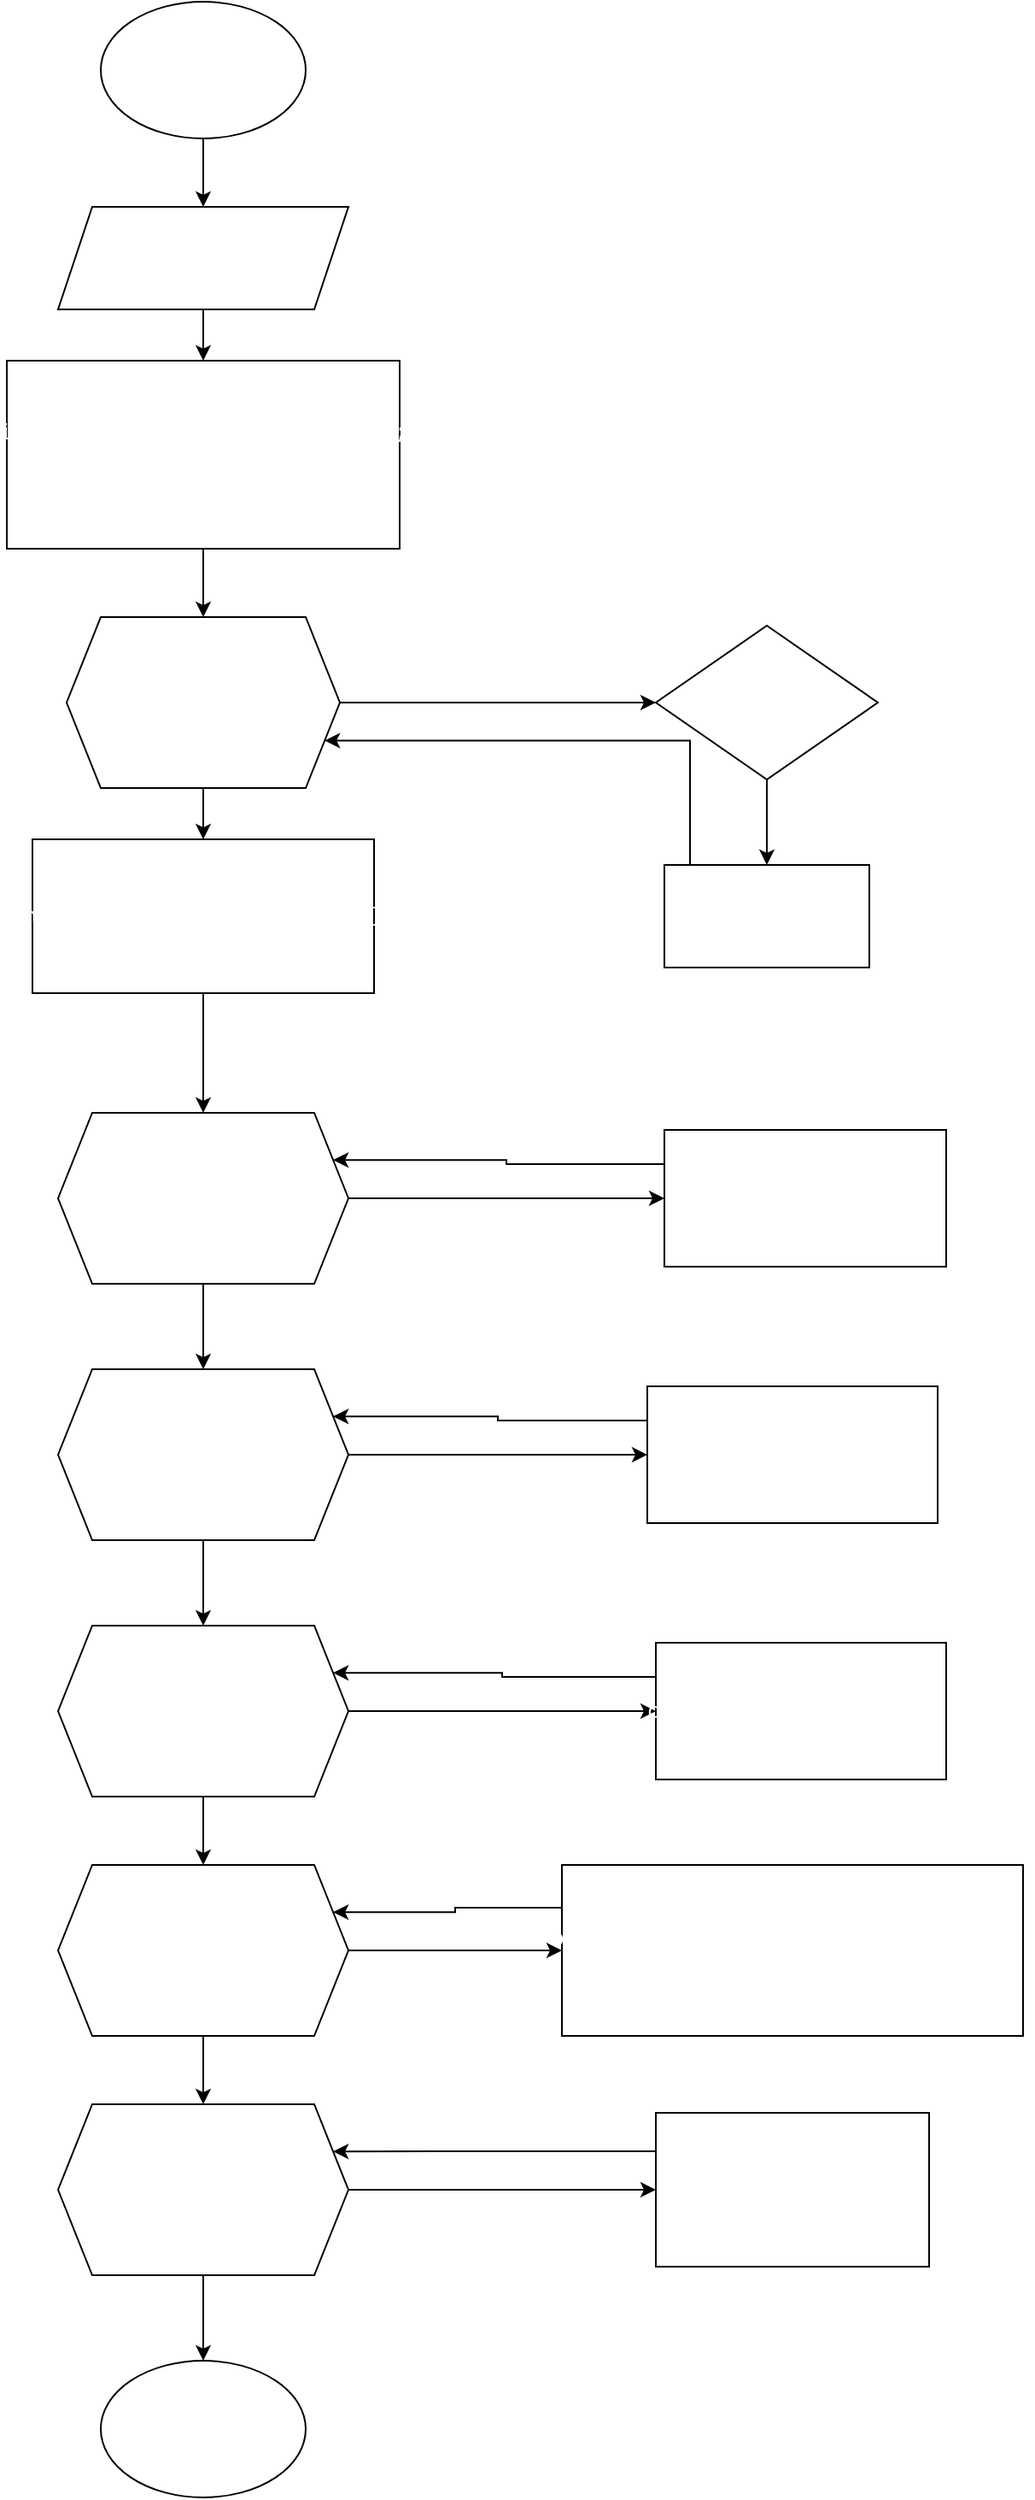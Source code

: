 <mxfile version="20.5.3" type="embed"><diagram id="23iRSUPoRavnBvh4doch" name="Page-1"><mxGraphModel dx="1852" dy="659" grid="1" gridSize="10" guides="1" tooltips="1" connect="1" arrows="1" fold="1" page="1" pageScale="1" pageWidth="827" pageHeight="1169" math="0" shadow="0"><root><mxCell id="0"/><mxCell id="1" parent="0"/><mxCell id="2" style="edgeStyle=orthogonalEdgeStyle;rounded=0;orthogonalLoop=1;jettySize=auto;html=1;entryX=0.5;entryY=0;entryDx=0;entryDy=0;fontColor=#FFFFFF;" edge="1" parent="1" source="3" target="5"><mxGeometry relative="1" as="geometry"/></mxCell><mxCell id="3" value="Початок" style="ellipse;whiteSpace=wrap;html=1;fontColor=#FFFFFF;labelBackgroundColor=none;" vertex="1" parent="1"><mxGeometry x="35" y="90" width="120" height="80" as="geometry"/></mxCell><mxCell id="4" style="edgeStyle=orthogonalEdgeStyle;rounded=0;orthogonalLoop=1;jettySize=auto;html=1;entryX=0.5;entryY=0;entryDx=0;entryDy=0;fontColor=#FFFFFF;" edge="1" parent="1" source="5" target="7"><mxGeometry relative="1" as="geometry"/></mxCell><mxCell id="5" value="Введення:&lt;br&gt;int [] aaray[]&lt;br&gt;int size" style="shape=parallelogram;perimeter=parallelogramPerimeter;whiteSpace=wrap;html=1;fixedSize=1;fontColor=#FFFFFF;labelBackgroundColor=none;" vertex="1" parent="1"><mxGeometry x="10" y="210" width="170" height="60" as="geometry"/></mxCell><mxCell id="6" style="edgeStyle=orthogonalEdgeStyle;rounded=0;orthogonalLoop=1;jettySize=auto;html=1;entryX=0.5;entryY=0;entryDx=0;entryDy=0;fontColor=#FFFFFF;" edge="1" parent="1" source="7" target="10"><mxGeometry relative="1" as="geometry"/></mxCell><mxCell id="7" value="&lt;div style=&quot;font-family: &amp;quot;JetBrains Mono&amp;quot;, monospace;&quot;&gt;&lt;pre style=&quot;&quot;&gt;int[] output = &lt;span style=&quot;&quot;&gt;new int&lt;/span&gt;[size + &lt;span style=&quot;&quot;&gt;1&lt;/span&gt;]&lt;span style=&quot;&quot;&gt;;&lt;br&gt;&lt;/span&gt;&lt;/pre&gt;&lt;pre&gt;&lt;div style=&quot;font-family: &amp;quot;JetBrains Mono&amp;quot;, monospace;&quot;&gt;&lt;pre style=&quot;&quot;&gt;int max = array[&lt;span style=&quot;&quot;&gt;0&lt;/span&gt;]&lt;span style=&quot;&quot;&gt;;&lt;/span&gt;&lt;/pre&gt;&lt;/div&gt;&lt;/pre&gt;&lt;/div&gt;" style="whiteSpace=wrap;html=1;align=center;fontColor=#FFFFFF;labelBackgroundColor=none;" vertex="1" parent="1"><mxGeometry x="-20" y="300" width="230" height="110" as="geometry"/></mxCell><mxCell id="8" style="edgeStyle=orthogonalEdgeStyle;rounded=0;orthogonalLoop=1;jettySize=auto;html=1;entryX=0.5;entryY=0;entryDx=0;entryDy=0;fontColor=#FFFFFF;" edge="1" parent="1" source="10" target="16"><mxGeometry relative="1" as="geometry"/></mxCell><mxCell id="9" style="edgeStyle=orthogonalEdgeStyle;rounded=0;orthogonalLoop=1;jettySize=auto;html=1;fontColor=#FFFFFF;" edge="1" parent="1" source="10" target="12"><mxGeometry relative="1" as="geometry"/></mxCell><mxCell id="10" value="&lt;div style=&quot;font-family: &amp;quot;JetBrains Mono&amp;quot;, monospace;&quot;&gt;&lt;pre&gt;&lt;span style=&quot;&quot;&gt;1&lt;/span&gt;&lt;span style=&quot;&quot;&gt;;&lt;/span&gt;size&lt;span style=&quot;&quot;&gt;;i++&lt;/span&gt;&lt;/pre&gt;&lt;/div&gt;" style="shape=hexagon;perimeter=hexagonPerimeter2;whiteSpace=wrap;html=1;fixedSize=1;fontColor=#FFFFFF;labelBackgroundColor=none;" vertex="1" parent="1"><mxGeometry x="15" y="450" width="160" height="100" as="geometry"/></mxCell><mxCell id="11" style="edgeStyle=orthogonalEdgeStyle;rounded=0;orthogonalLoop=1;jettySize=auto;html=1;entryX=0.5;entryY=0;entryDx=0;entryDy=0;fontColor=#FFFFFF;" edge="1" parent="1" source="12" target="14"><mxGeometry relative="1" as="geometry"/></mxCell><mxCell id="12" value="&lt;div style=&quot;font-family: &amp;quot;JetBrains Mono&amp;quot;, monospace;&quot;&gt;&lt;pre&gt;array[i] &amp;gt; max&lt;/pre&gt;&lt;/div&gt;" style="rhombus;whiteSpace=wrap;html=1;fontColor=#FFFFFF;labelBackgroundColor=none;" vertex="1" parent="1"><mxGeometry x="360" y="455" width="130" height="90" as="geometry"/></mxCell><mxCell id="13" style="edgeStyle=orthogonalEdgeStyle;rounded=0;orthogonalLoop=1;jettySize=auto;html=1;entryX=1;entryY=0.75;entryDx=0;entryDy=0;fontColor=#FFFFFF;" edge="1" parent="1" source="14" target="10"><mxGeometry relative="1" as="geometry"><Array as="points"><mxPoint x="380" y="522"/></Array></mxGeometry></mxCell><mxCell id="14" value="&lt;div style=&quot;font-family: &amp;quot;JetBrains Mono&amp;quot;, monospace;&quot;&gt;&lt;pre&gt;max = array[i];&lt;/pre&gt;&lt;/div&gt;" style="rounded=0;whiteSpace=wrap;html=1;fontColor=#FFFFFF;labelBackgroundColor=none;" vertex="1" parent="1"><mxGeometry x="365" y="595" width="120" height="60" as="geometry"/></mxCell><mxCell id="15" style="edgeStyle=orthogonalEdgeStyle;rounded=0;orthogonalLoop=1;jettySize=auto;html=1;entryX=0.5;entryY=0;entryDx=0;entryDy=0;fontColor=#FFFFFF;" edge="1" parent="1" source="16" target="19"><mxGeometry relative="1" as="geometry"/></mxCell><mxCell id="16" value="&lt;div style=&quot;font-family: &amp;quot;JetBrains Mono&amp;quot;, monospace;&quot;&gt;&lt;pre&gt;int[] count = &lt;span style=&quot;&quot;&gt;new int&lt;/span&gt;[max + &lt;span style=&quot;&quot;&gt;1&lt;/span&gt;]&lt;span style=&quot;&quot;&gt;;&lt;/span&gt;&lt;/pre&gt;&lt;/div&gt;" style="rounded=0;whiteSpace=wrap;html=1;fontColor=#FFFFFF;labelBackgroundColor=none;" vertex="1" parent="1"><mxGeometry x="-5" y="580" width="200" height="90" as="geometry"/></mxCell><mxCell id="17" style="edgeStyle=orthogonalEdgeStyle;rounded=0;orthogonalLoop=1;jettySize=auto;html=1;entryX=0;entryY=0.5;entryDx=0;entryDy=0;fontColor=#FFFFFF;" edge="1" parent="1" source="19" target="21"><mxGeometry relative="1" as="geometry"/></mxCell><mxCell id="18" style="edgeStyle=orthogonalEdgeStyle;rounded=0;orthogonalLoop=1;jettySize=auto;html=1;entryX=0.5;entryY=0;entryDx=0;entryDy=0;fontColor=#FFFFFF;" edge="1" parent="1" source="19" target="24"><mxGeometry relative="1" as="geometry"/></mxCell><mxCell id="19" value="&lt;div style=&quot;font-family: &amp;quot;JetBrains Mono&amp;quot;, monospace;&quot;&gt;&lt;pre style=&quot;&quot;&gt;&lt;span style=&quot;&quot;&gt;0&lt;/span&gt;&lt;span style=&quot;&quot;&gt;;&lt;/span&gt;&lt;font&gt;max&lt;/font&gt;&lt;font&gt;;&lt;/font&gt;&lt;font&gt;++i&lt;/font&gt;&lt;/pre&gt;&lt;/div&gt;" style="shape=hexagon;perimeter=hexagonPerimeter2;whiteSpace=wrap;html=1;fixedSize=1;fontColor=#FFFFFF;labelBackgroundColor=none;" vertex="1" parent="1"><mxGeometry x="10" y="740" width="170" height="100" as="geometry"/></mxCell><mxCell id="20" style="edgeStyle=orthogonalEdgeStyle;rounded=0;orthogonalLoop=1;jettySize=auto;html=1;exitX=0;exitY=0.25;exitDx=0;exitDy=0;entryX=1;entryY=0.25;entryDx=0;entryDy=0;fontColor=#FFFFFF;" edge="1" parent="1" source="21" target="19"><mxGeometry relative="1" as="geometry"/></mxCell><mxCell id="21" value="&lt;div style=&quot;font-family: &amp;quot;JetBrains Mono&amp;quot;, monospace;&quot;&gt;&lt;pre&gt;&lt;div style=&quot;font-family: &amp;quot;JetBrains Mono&amp;quot;, monospace;&quot;&gt;&lt;pre&gt;count[i] = 0&lt;span style=&quot;&quot;&gt;;&lt;/span&gt;&lt;/pre&gt;&lt;/div&gt;&lt;/pre&gt;&lt;/div&gt;" style="rounded=0;whiteSpace=wrap;html=1;fontColor=#FFFFFF;labelBackgroundColor=none;" vertex="1" parent="1"><mxGeometry x="365" y="750" width="165" height="80" as="geometry"/></mxCell><mxCell id="22" style="edgeStyle=orthogonalEdgeStyle;rounded=0;orthogonalLoop=1;jettySize=auto;html=1;entryX=0.5;entryY=0;entryDx=0;entryDy=0;fontColor=#FFFFFF;" edge="1" parent="1" source="24" target="29"><mxGeometry relative="1" as="geometry"/></mxCell><mxCell id="23" style="edgeStyle=orthogonalEdgeStyle;rounded=0;orthogonalLoop=1;jettySize=auto;html=1;entryX=0;entryY=0.5;entryDx=0;entryDy=0;fontColor=#FFFFFF;" edge="1" parent="1" source="24" target="26"><mxGeometry relative="1" as="geometry"/></mxCell><mxCell id="24" value="&lt;div style=&quot;font-family: &amp;quot;JetBrains Mono&amp;quot;, monospace;&quot;&gt;&lt;pre style=&quot;&quot;&gt;&lt;span style=&quot;&quot;&gt;0&lt;/span&gt;&lt;span style=&quot;&quot;&gt;;&lt;/span&gt;&lt;font&gt;size&lt;/font&gt;&lt;font&gt;;&lt;/font&gt;&lt;font&gt;i++&lt;/font&gt;&lt;/pre&gt;&lt;/div&gt;" style="shape=hexagon;perimeter=hexagonPerimeter2;whiteSpace=wrap;html=1;fixedSize=1;fontColor=#FFFFFF;labelBackgroundColor=none;" vertex="1" parent="1"><mxGeometry x="10" y="890" width="170" height="100" as="geometry"/></mxCell><mxCell id="25" style="edgeStyle=orthogonalEdgeStyle;rounded=0;orthogonalLoop=1;jettySize=auto;html=1;exitX=0;exitY=0.25;exitDx=0;exitDy=0;entryX=1;entryY=0.25;entryDx=0;entryDy=0;fontColor=#FFFFFF;" edge="1" parent="1" source="26" target="24"><mxGeometry relative="1" as="geometry"/></mxCell><mxCell id="26" value="&lt;div style=&quot;font-family: &amp;quot;JetBrains Mono&amp;quot;, monospace;&quot;&gt;&lt;pre&gt;&lt;div style=&quot;font-family: &amp;quot;JetBrains Mono&amp;quot;, monospace;&quot;&gt;&lt;pre&gt;&lt;div style=&quot;font-family: &amp;quot;JetBrains Mono&amp;quot;, monospace;&quot;&gt;&lt;pre&gt;&lt;div style=&quot;font-family: &amp;quot;JetBrains Mono&amp;quot;, monospace;&quot;&gt;&lt;pre&gt;count[array[i]]++;&lt;/pre&gt;&lt;/div&gt;&lt;/pre&gt;&lt;/div&gt;&lt;/pre&gt;&lt;/div&gt;&lt;/pre&gt;&lt;/div&gt;" style="rounded=0;whiteSpace=wrap;html=1;fontColor=#FFFFFF;labelBackgroundColor=none;" vertex="1" parent="1"><mxGeometry x="355" y="900" width="170" height="80" as="geometry"/></mxCell><mxCell id="27" style="edgeStyle=orthogonalEdgeStyle;rounded=0;orthogonalLoop=1;jettySize=auto;html=1;entryX=0.5;entryY=0;entryDx=0;entryDy=0;fontColor=#FFFFFF;" edge="1" parent="1" source="29" target="34"><mxGeometry relative="1" as="geometry"/></mxCell><mxCell id="28" style="edgeStyle=orthogonalEdgeStyle;rounded=0;orthogonalLoop=1;jettySize=auto;html=1;entryX=0;entryY=0.5;entryDx=0;entryDy=0;fontColor=#FFFFFF;" edge="1" parent="1" source="29" target="31"><mxGeometry relative="1" as="geometry"/></mxCell><mxCell id="29" value="&lt;div style=&quot;font-family: &amp;quot;JetBrains Mono&amp;quot;, monospace;&quot;&gt;&lt;pre style=&quot;&quot;&gt;&lt;font&gt;1&lt;/font&gt;&lt;span style=&quot;&quot;&gt;;&lt;/span&gt;&lt;font&gt;max&lt;/font&gt;&lt;font&gt;;&lt;/font&gt;&lt;font&gt;i++&lt;/font&gt;&lt;/pre&gt;&lt;/div&gt;" style="shape=hexagon;perimeter=hexagonPerimeter2;whiteSpace=wrap;html=1;fixedSize=1;fontColor=#FFFFFF;labelBackgroundColor=none;" vertex="1" parent="1"><mxGeometry x="10" y="1040" width="170" height="100" as="geometry"/></mxCell><mxCell id="30" style="edgeStyle=orthogonalEdgeStyle;rounded=0;orthogonalLoop=1;jettySize=auto;html=1;exitX=0;exitY=0.25;exitDx=0;exitDy=0;entryX=1;entryY=0.25;entryDx=0;entryDy=0;fontColor=#FFFFFF;" edge="1" parent="1" source="31" target="29"><mxGeometry relative="1" as="geometry"/></mxCell><mxCell id="31" value="&lt;div style=&quot;font-family: &amp;quot;JetBrains Mono&amp;quot;, monospace;&quot;&gt;&lt;pre&gt;&lt;div style=&quot;font-family: &amp;quot;JetBrains Mono&amp;quot;, monospace;&quot;&gt;&lt;pre&gt;&lt;div style=&quot;font-family: &amp;quot;JetBrains Mono&amp;quot;, monospace;&quot;&gt;&lt;pre&gt;&lt;div style=&quot;font-family: &amp;quot;JetBrains Mono&amp;quot;, monospace;&quot;&gt;&lt;pre&gt;&lt;div style=&quot;font-family: &amp;quot;JetBrains Mono&amp;quot;, monospace;&quot;&gt;&lt;pre&gt;count[i] += count[i - 1]&lt;span style=&quot;&quot;&gt;;&lt;/span&gt;&lt;/pre&gt;&lt;/div&gt;&lt;/pre&gt;&lt;/div&gt;&lt;/pre&gt;&lt;/div&gt;&lt;/pre&gt;&lt;/div&gt;&lt;/pre&gt;&lt;/div&gt;" style="rounded=0;whiteSpace=wrap;html=1;fontColor=#FFFFFF;labelBackgroundColor=none;" vertex="1" parent="1"><mxGeometry x="360" y="1050" width="170" height="80" as="geometry"/></mxCell><mxCell id="32" style="edgeStyle=orthogonalEdgeStyle;rounded=0;orthogonalLoop=1;jettySize=auto;html=1;entryX=0.5;entryY=0;entryDx=0;entryDy=0;fontColor=#FFFFFF;" edge="1" parent="1" source="34" target="39"><mxGeometry relative="1" as="geometry"/></mxCell><mxCell id="33" style="edgeStyle=orthogonalEdgeStyle;rounded=0;orthogonalLoop=1;jettySize=auto;html=1;entryX=0;entryY=0.5;entryDx=0;entryDy=0;fontColor=#FFFFFF;" edge="1" parent="1" source="34" target="36"><mxGeometry relative="1" as="geometry"/></mxCell><mxCell id="34" value="&lt;div style=&quot;font-family: &amp;quot;JetBrains Mono&amp;quot;, monospace;&quot;&gt;&lt;pre style=&quot;&quot;&gt;&lt;div style=&quot;font-family: &amp;quot;JetBrains Mono&amp;quot;, monospace;&quot;&gt;&lt;pre&gt;size-&lt;span style=&quot;&quot;&gt;1&lt;/span&gt;&lt;span style=&quot;&quot;&gt;;&lt;/span&gt;&lt;span style=&quot;&quot;&gt;0&lt;/span&gt;&lt;span style=&quot;&quot;&gt;;&lt;/span&gt;i--&lt;/pre&gt;&lt;/div&gt;&lt;/pre&gt;&lt;/div&gt;" style="shape=hexagon;perimeter=hexagonPerimeter2;whiteSpace=wrap;html=1;fixedSize=1;fontColor=#FFFFFF;labelBackgroundColor=none;" vertex="1" parent="1"><mxGeometry x="10" y="1180" width="170" height="100" as="geometry"/></mxCell><mxCell id="35" style="edgeStyle=orthogonalEdgeStyle;rounded=0;orthogonalLoop=1;jettySize=auto;html=1;exitX=0;exitY=0.25;exitDx=0;exitDy=0;entryX=1;entryY=0.25;entryDx=0;entryDy=0;fontColor=#FFFFFF;" edge="1" parent="1" source="36" target="34"><mxGeometry relative="1" as="geometry"/></mxCell><mxCell id="36" value="&lt;div style=&quot;font-family: &amp;quot;JetBrains Mono&amp;quot;, monospace;&quot;&gt;&lt;pre&gt;&lt;div style=&quot;font-family: &amp;quot;JetBrains Mono&amp;quot;, monospace;&quot;&gt;&lt;pre&gt;&lt;div style=&quot;font-family: &amp;quot;JetBrains Mono&amp;quot;, monospace;&quot;&gt;&lt;pre&gt;&lt;div style=&quot;font-family: &amp;quot;JetBrains Mono&amp;quot;, monospace;&quot;&gt;&lt;pre&gt;&lt;div style=&quot;font-family: &amp;quot;JetBrains Mono&amp;quot;, monospace;&quot;&gt;&lt;pre&gt;&lt;div style=&quot;font-family: &amp;quot;JetBrains Mono&amp;quot;, monospace;&quot;&gt;&lt;pre&gt;output[count[array[i]] - 1] = array[i]&lt;span style=&quot;&quot;&gt;;&lt;br&gt;&lt;/span&gt;count[array[i]]--&lt;span style=&quot;&quot;&gt;;&lt;/span&gt;&lt;/pre&gt;&lt;/div&gt;&lt;/pre&gt;&lt;/div&gt;&lt;/pre&gt;&lt;/div&gt;&lt;/pre&gt;&lt;/div&gt;&lt;/pre&gt;&lt;/div&gt;&lt;/pre&gt;&lt;/div&gt;" style="rounded=0;whiteSpace=wrap;html=1;fontColor=#FFFFFF;labelBackgroundColor=none;" vertex="1" parent="1"><mxGeometry x="305" y="1180" width="270" height="100" as="geometry"/></mxCell><mxCell id="37" style="edgeStyle=orthogonalEdgeStyle;rounded=0;orthogonalLoop=1;jettySize=auto;html=1;entryX=0.5;entryY=0;entryDx=0;entryDy=0;fontColor=#FFFFFF;" edge="1" parent="1" source="39" target="42"><mxGeometry relative="1" as="geometry"/></mxCell><mxCell id="38" style="edgeStyle=orthogonalEdgeStyle;rounded=0;orthogonalLoop=1;jettySize=auto;html=1;entryX=0;entryY=0.5;entryDx=0;entryDy=0;fontColor=#FFFFFF;" edge="1" parent="1" source="39" target="41"><mxGeometry relative="1" as="geometry"/></mxCell><mxCell id="39" value="&lt;div style=&quot;font-family: &amp;quot;JetBrains Mono&amp;quot;, monospace;&quot;&gt;&lt;pre style=&quot;&quot;&gt;&lt;div style=&quot;font-family: &amp;quot;JetBrains Mono&amp;quot;, monospace;&quot;&gt;&lt;pre&gt;&lt;div style=&quot;font-family: &amp;quot;JetBrains Mono&amp;quot;, monospace;&quot;&gt;&lt;pre&gt;&lt;span style=&quot;&quot;&gt;0&lt;/span&gt;&lt;span style=&quot;&quot;&gt;;&lt;/span&gt;size&lt;span style=&quot;&quot;&gt;;&lt;/span&gt;i++&lt;/pre&gt;&lt;/div&gt;&lt;/pre&gt;&lt;/div&gt;&lt;/pre&gt;&lt;/div&gt;" style="shape=hexagon;perimeter=hexagonPerimeter2;whiteSpace=wrap;html=1;fixedSize=1;fontColor=#FFFFFF;labelBackgroundColor=none;" vertex="1" parent="1"><mxGeometry x="10" y="1320" width="170" height="100" as="geometry"/></mxCell><mxCell id="40" style="edgeStyle=orthogonalEdgeStyle;rounded=0;orthogonalLoop=1;jettySize=auto;html=1;exitX=0;exitY=0.25;exitDx=0;exitDy=0;entryX=1;entryY=0.25;entryDx=0;entryDy=0;fontColor=#FFFFFF;" edge="1" parent="1" source="41" target="39"><mxGeometry relative="1" as="geometry"/></mxCell><mxCell id="41" value="&lt;div style=&quot;font-family: &amp;quot;JetBrains Mono&amp;quot;, monospace;&quot;&gt;&lt;pre&gt;&lt;div style=&quot;font-family: &amp;quot;JetBrains Mono&amp;quot;, monospace;&quot;&gt;&lt;pre&gt;&lt;div style=&quot;font-family: &amp;quot;JetBrains Mono&amp;quot;, monospace;&quot;&gt;&lt;pre&gt;&lt;div style=&quot;font-family: &amp;quot;JetBrains Mono&amp;quot;, monospace;&quot;&gt;&lt;pre&gt;&lt;div style=&quot;font-family: &amp;quot;JetBrains Mono&amp;quot;, monospace;&quot;&gt;&lt;pre&gt;&lt;div style=&quot;font-family: &amp;quot;JetBrains Mono&amp;quot;, monospace;&quot;&gt;&lt;pre&gt;&lt;div style=&quot;font-family: &amp;quot;JetBrains Mono&amp;quot;, monospace;&quot;&gt;&lt;pre&gt;array[i] = output[i];&lt;/pre&gt;&lt;/div&gt;&lt;/pre&gt;&lt;/div&gt;&lt;/pre&gt;&lt;/div&gt;&lt;/pre&gt;&lt;/div&gt;&lt;/pre&gt;&lt;/div&gt;&lt;/pre&gt;&lt;/div&gt;&lt;/pre&gt;&lt;/div&gt;" style="rounded=0;whiteSpace=wrap;html=1;fontColor=#FFFFFF;labelBackgroundColor=none;" vertex="1" parent="1"><mxGeometry x="360" y="1325" width="160" height="90" as="geometry"/></mxCell><mxCell id="42" value="Кінець" style="ellipse;whiteSpace=wrap;html=1;fontColor=#FFFFFF;labelBackgroundColor=none;" vertex="1" parent="1"><mxGeometry x="35" y="1470" width="120" height="80" as="geometry"/></mxCell><mxCell id="43" value="Так" style="text;html=1;align=center;verticalAlign=middle;resizable=0;points=[];autosize=1;strokeColor=none;fillColor=none;fontColor=#FFFFFF;" vertex="1" parent="1"><mxGeometry x="170" y="470" width="40" height="30" as="geometry"/></mxCell><mxCell id="44" value="Так" style="text;html=1;align=center;verticalAlign=middle;resizable=0;points=[];autosize=1;strokeColor=none;fillColor=none;fontColor=#FFFFFF;" vertex="1" parent="1"><mxGeometry x="420" y="540" width="40" height="30" as="geometry"/></mxCell><mxCell id="45" value="Так" style="text;html=1;align=center;verticalAlign=middle;resizable=0;points=[];autosize=1;strokeColor=none;fillColor=none;fontColor=#FFFFFF;" vertex="1" parent="1"><mxGeometry x="170" y="790" width="40" height="30" as="geometry"/></mxCell><mxCell id="46" value="Так" style="text;html=1;align=center;verticalAlign=middle;resizable=0;points=[];autosize=1;strokeColor=none;fillColor=none;fontColor=#FFFFFF;" vertex="1" parent="1"><mxGeometry x="170" y="940" width="40" height="30" as="geometry"/></mxCell><mxCell id="47" value="Так" style="text;html=1;align=center;verticalAlign=middle;resizable=0;points=[];autosize=1;strokeColor=none;fillColor=none;fontColor=#FFFFFF;" vertex="1" parent="1"><mxGeometry x="175" y="1090" width="40" height="30" as="geometry"/></mxCell><mxCell id="48" value="Так" style="text;html=1;align=center;verticalAlign=middle;resizable=0;points=[];autosize=1;strokeColor=none;fillColor=none;fontColor=#FFFFFF;" vertex="1" parent="1"><mxGeometry x="170" y="1230" width="40" height="30" as="geometry"/></mxCell><mxCell id="49" value="Так" style="text;html=1;align=center;verticalAlign=middle;resizable=0;points=[];autosize=1;strokeColor=none;fillColor=none;fontColor=#FFFFFF;" vertex="1" parent="1"><mxGeometry x="175" y="1370" width="40" height="30" as="geometry"/></mxCell><mxCell id="50" value="Ні" style="text;html=1;align=center;verticalAlign=middle;resizable=0;points=[];autosize=1;strokeColor=none;fillColor=none;fontColor=#FFFFFF;" vertex="1" parent="1"><mxGeometry x="100" y="545" width="30" height="30" as="geometry"/></mxCell><mxCell id="51" value="Ні" style="text;html=1;align=center;verticalAlign=middle;resizable=0;points=[];autosize=1;strokeColor=none;fillColor=none;fontColor=#FFFFFF;" vertex="1" parent="1"><mxGeometry x="100" y="670" width="30" height="30" as="geometry"/></mxCell><mxCell id="52" value="Ні" style="text;html=1;align=center;verticalAlign=middle;resizable=0;points=[];autosize=1;strokeColor=none;fillColor=none;fontColor=#FFFFFF;" vertex="1" parent="1"><mxGeometry x="100" y="990" width="30" height="30" as="geometry"/></mxCell><mxCell id="53" value="Ні" style="text;html=1;align=center;verticalAlign=middle;resizable=0;points=[];autosize=1;strokeColor=none;fillColor=none;fontColor=#FFFFFF;" vertex="1" parent="1"><mxGeometry x="100" y="840" width="30" height="30" as="geometry"/></mxCell><mxCell id="54" value="Ні" style="text;html=1;align=center;verticalAlign=middle;resizable=0;points=[];autosize=1;strokeColor=none;fillColor=none;fontColor=#FFFFFF;" vertex="1" parent="1"><mxGeometry x="100" y="1140" width="30" height="30" as="geometry"/></mxCell><mxCell id="55" value="Ні" style="text;html=1;align=center;verticalAlign=middle;resizable=0;points=[];autosize=1;strokeColor=none;fillColor=none;fontColor=#FFFFFF;" vertex="1" parent="1"><mxGeometry x="100" y="1280" width="30" height="30" as="geometry"/></mxCell><mxCell id="56" value="Ні" style="text;html=1;align=center;verticalAlign=middle;resizable=0;points=[];autosize=1;strokeColor=none;fillColor=none;fontColor=#FFFFFF;" vertex="1" parent="1"><mxGeometry x="100" y="1420" width="30" height="30" as="geometry"/></mxCell><mxCell id="57" value="Найкращий, середній і найгірший випадлк - O (n+k)" style="text;html=1;align=center;verticalAlign=middle;resizable=0;points=[];autosize=1;strokeColor=none;fillColor=none;fontColor=#FFFFFF;" vertex="1" parent="1"><mxGeometry x="175" y="140" width="310" height="30" as="geometry"/></mxCell></root></mxGraphModel></diagram></mxfile>